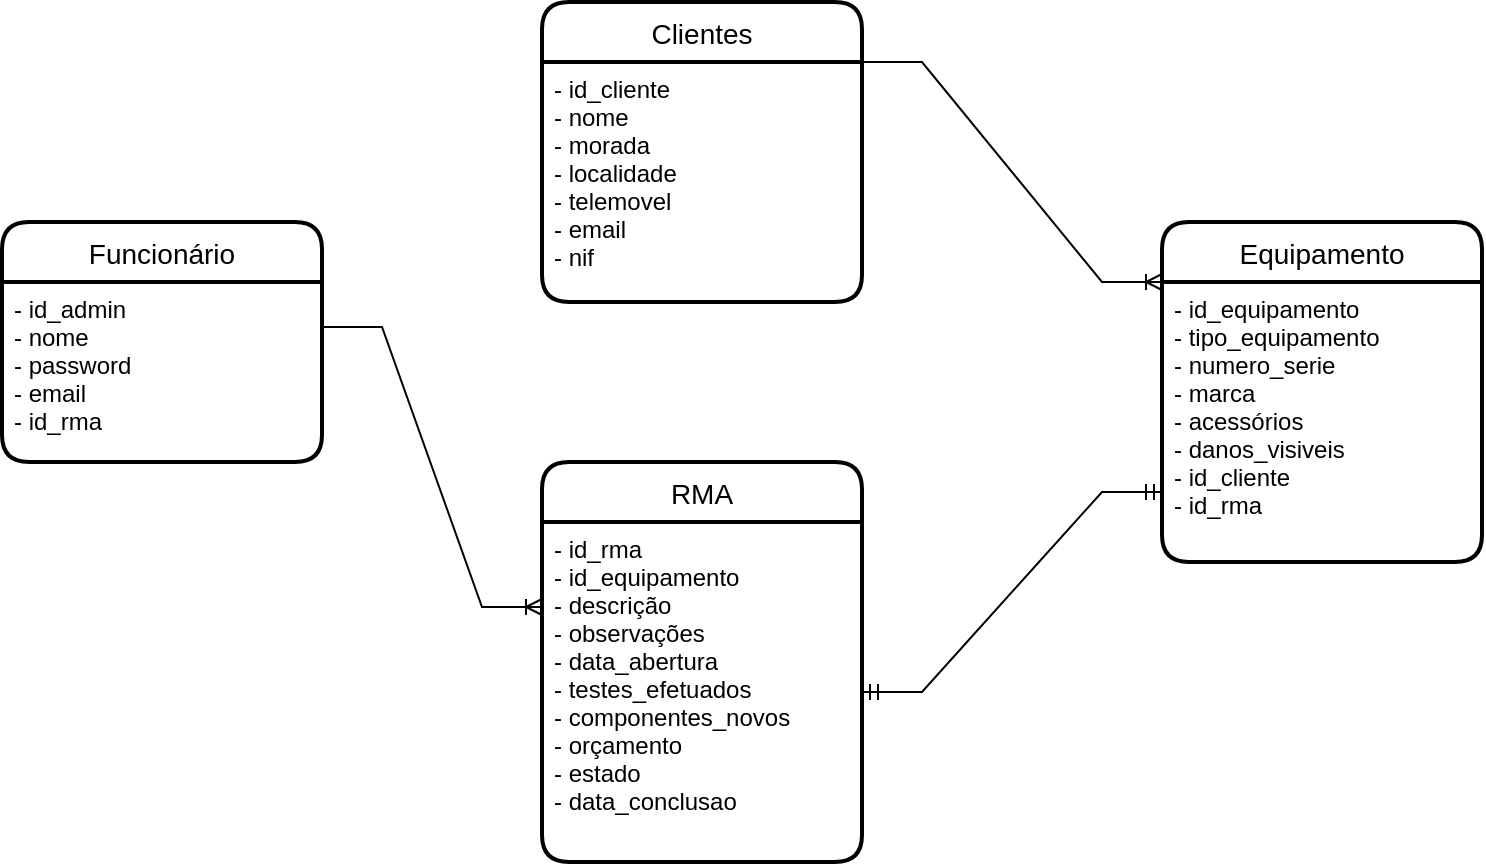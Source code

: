 <mxfile version="15.4.0" type="device"><diagram id="GpYmYWtFR5xMOvUUbtv0" name="Página-1"><mxGraphModel dx="1024" dy="592" grid="1" gridSize="10" guides="1" tooltips="1" connect="1" arrows="1" fold="1" page="1" pageScale="1" pageWidth="827" pageHeight="1169" math="0" shadow="0"><root><mxCell id="0"/><mxCell id="1" parent="0"/><mxCell id="zKvb7ItwwasAccG3lsRl-1" value="Funcionário" style="swimlane;childLayout=stackLayout;horizontal=1;startSize=30;horizontalStack=0;rounded=1;fontSize=14;fontStyle=0;strokeWidth=2;resizeParent=0;resizeLast=1;shadow=0;dashed=0;align=center;" vertex="1" parent="1"><mxGeometry x="40" y="380" width="160" height="120" as="geometry"/></mxCell><mxCell id="zKvb7ItwwasAccG3lsRl-2" value="- id_admin&#10;- nome&#10;- password&#10;- email&#10;- id_rma" style="align=left;strokeColor=none;fillColor=none;spacingLeft=4;fontSize=12;verticalAlign=top;resizable=0;rotatable=0;part=1;" vertex="1" parent="zKvb7ItwwasAccG3lsRl-1"><mxGeometry y="30" width="160" height="90" as="geometry"/></mxCell><mxCell id="zKvb7ItwwasAccG3lsRl-3" value="Clientes" style="swimlane;childLayout=stackLayout;horizontal=1;startSize=30;horizontalStack=0;rounded=1;fontSize=14;fontStyle=0;strokeWidth=2;resizeParent=0;resizeLast=1;shadow=0;dashed=0;align=center;" vertex="1" parent="1"><mxGeometry x="310" y="270" width="160" height="150" as="geometry"/></mxCell><mxCell id="zKvb7ItwwasAccG3lsRl-4" value="- id_cliente&#10;- nome&#10;- morada&#10;- localidade&#10;- telemovel&#10;- email&#10;- nif" style="align=left;strokeColor=none;fillColor=none;spacingLeft=4;fontSize=12;verticalAlign=top;resizable=0;rotatable=0;part=1;" vertex="1" parent="zKvb7ItwwasAccG3lsRl-3"><mxGeometry y="30" width="160" height="120" as="geometry"/></mxCell><mxCell id="zKvb7ItwwasAccG3lsRl-10" value="Equipamento" style="swimlane;childLayout=stackLayout;horizontal=1;startSize=30;horizontalStack=0;rounded=1;fontSize=14;fontStyle=0;strokeWidth=2;resizeParent=0;resizeLast=1;shadow=0;dashed=0;align=center;" vertex="1" parent="1"><mxGeometry x="620" y="380" width="160" height="170" as="geometry"/></mxCell><mxCell id="zKvb7ItwwasAccG3lsRl-11" value="- id_equipamento&#10;- tipo_equipamento&#10;- numero_serie&#10;- marca&#10;- acessórios&#10;- danos_visiveis&#10;- id_cliente&#10;- id_rma" style="align=left;strokeColor=none;fillColor=none;spacingLeft=4;fontSize=12;verticalAlign=top;resizable=0;rotatable=0;part=1;" vertex="1" parent="zKvb7ItwwasAccG3lsRl-10"><mxGeometry y="30" width="160" height="140" as="geometry"/></mxCell><mxCell id="zKvb7ItwwasAccG3lsRl-12" value="RMA" style="swimlane;childLayout=stackLayout;horizontal=1;startSize=30;horizontalStack=0;rounded=1;fontSize=14;fontStyle=0;strokeWidth=2;resizeParent=0;resizeLast=1;shadow=0;dashed=0;align=center;" vertex="1" parent="1"><mxGeometry x="310" y="500" width="160" height="200" as="geometry"/></mxCell><mxCell id="zKvb7ItwwasAccG3lsRl-13" value="- id_rma&#10;- id_equipamento&#10;- descrição&#10;- observações&#10;- data_abertura&#10;- testes_efetuados&#10;- componentes_novos&#10;- orçamento&#10;- estado&#10;- data_conclusao" style="align=left;strokeColor=none;fillColor=none;spacingLeft=4;fontSize=12;verticalAlign=top;resizable=0;rotatable=0;part=1;" vertex="1" parent="zKvb7ItwwasAccG3lsRl-12"><mxGeometry y="30" width="160" height="170" as="geometry"/></mxCell><mxCell id="zKvb7ItwwasAccG3lsRl-14" value="" style="edgeStyle=entityRelationEdgeStyle;fontSize=12;html=1;endArrow=ERoneToMany;rounded=0;exitX=1;exitY=0;exitDx=0;exitDy=0;entryX=0;entryY=0;entryDx=0;entryDy=0;" edge="1" parent="1" source="zKvb7ItwwasAccG3lsRl-4" target="zKvb7ItwwasAccG3lsRl-11"><mxGeometry width="100" height="100" relative="1" as="geometry"><mxPoint x="490" y="680" as="sourcePoint"/><mxPoint x="590" y="580" as="targetPoint"/></mxGeometry></mxCell><mxCell id="zKvb7ItwwasAccG3lsRl-16" value="" style="edgeStyle=entityRelationEdgeStyle;fontSize=12;html=1;endArrow=ERmandOne;startArrow=ERmandOne;rounded=0;entryX=0;entryY=0.75;entryDx=0;entryDy=0;exitX=1;exitY=0.5;exitDx=0;exitDy=0;" edge="1" parent="1" source="zKvb7ItwwasAccG3lsRl-13" target="zKvb7ItwwasAccG3lsRl-11"><mxGeometry width="100" height="100" relative="1" as="geometry"><mxPoint x="110" y="800" as="sourcePoint"/><mxPoint x="610" y="470" as="targetPoint"/></mxGeometry></mxCell><mxCell id="zKvb7ItwwasAccG3lsRl-18" value="" style="edgeStyle=entityRelationEdgeStyle;fontSize=12;html=1;endArrow=ERoneToMany;rounded=0;exitX=1;exitY=0.25;exitDx=0;exitDy=0;entryX=0;entryY=0.25;entryDx=0;entryDy=0;" edge="1" parent="1" source="zKvb7ItwwasAccG3lsRl-2" target="zKvb7ItwwasAccG3lsRl-13"><mxGeometry width="100" height="100" relative="1" as="geometry"><mxPoint x="90" y="730" as="sourcePoint"/><mxPoint x="190" y="630" as="targetPoint"/></mxGeometry></mxCell></root></mxGraphModel></diagram></mxfile>